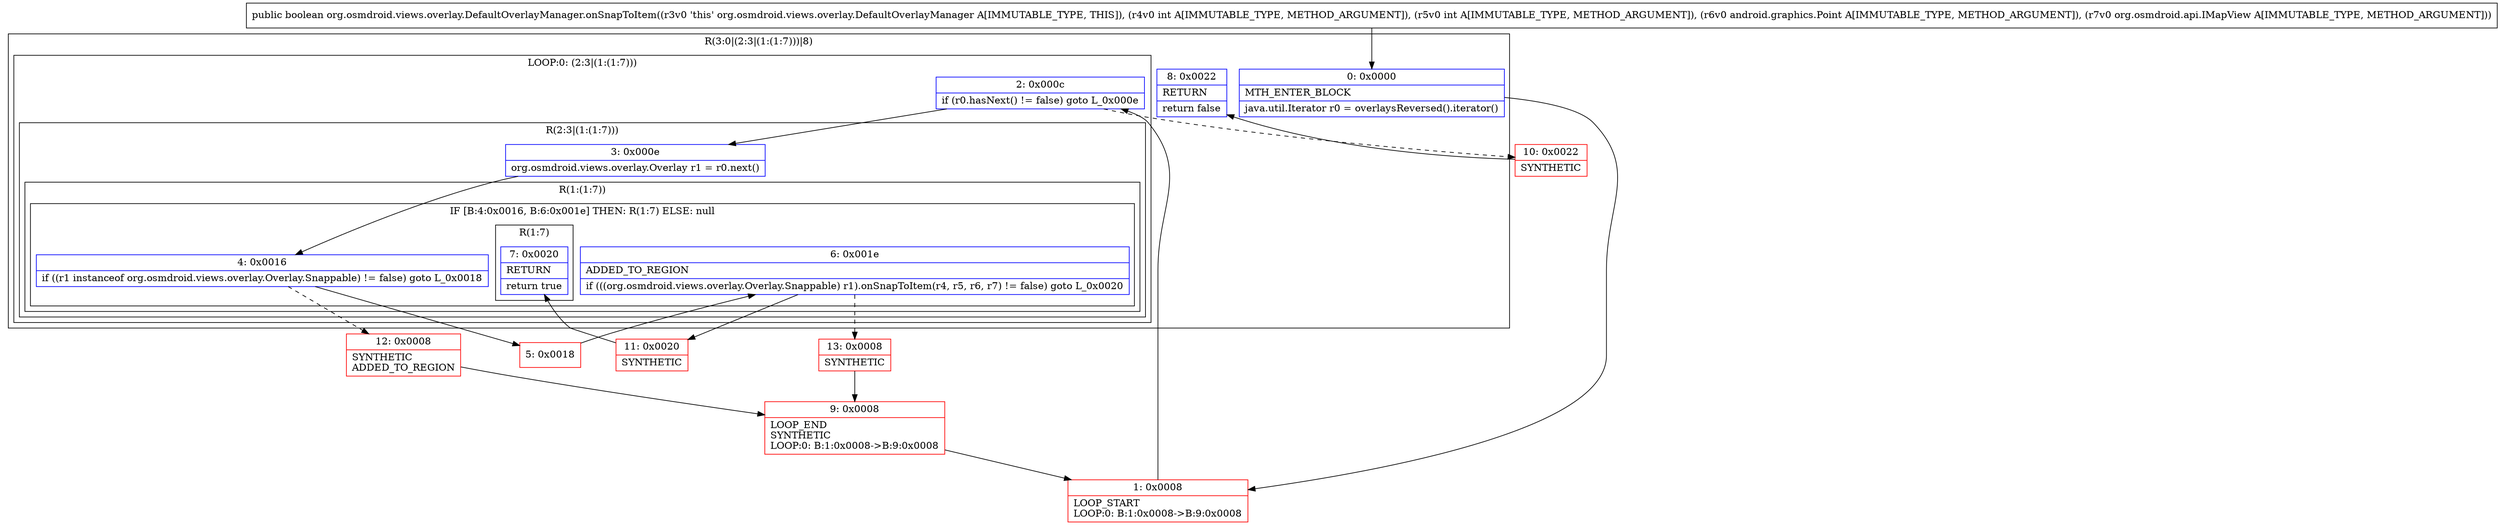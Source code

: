 digraph "CFG fororg.osmdroid.views.overlay.DefaultOverlayManager.onSnapToItem(IILandroid\/graphics\/Point;Lorg\/osmdroid\/api\/IMapView;)Z" {
subgraph cluster_Region_581109728 {
label = "R(3:0|(2:3|(1:(1:7)))|8)";
node [shape=record,color=blue];
Node_0 [shape=record,label="{0\:\ 0x0000|MTH_ENTER_BLOCK\l|java.util.Iterator r0 = overlaysReversed().iterator()\l}"];
subgraph cluster_LoopRegion_781474031 {
label = "LOOP:0: (2:3|(1:(1:7)))";
node [shape=record,color=blue];
Node_2 [shape=record,label="{2\:\ 0x000c|if (r0.hasNext() != false) goto L_0x000e\l}"];
subgraph cluster_Region_1105642893 {
label = "R(2:3|(1:(1:7)))";
node [shape=record,color=blue];
Node_3 [shape=record,label="{3\:\ 0x000e|org.osmdroid.views.overlay.Overlay r1 = r0.next()\l}"];
subgraph cluster_Region_271396662 {
label = "R(1:(1:7))";
node [shape=record,color=blue];
subgraph cluster_IfRegion_713795284 {
label = "IF [B:4:0x0016, B:6:0x001e] THEN: R(1:7) ELSE: null";
node [shape=record,color=blue];
Node_4 [shape=record,label="{4\:\ 0x0016|if ((r1 instanceof org.osmdroid.views.overlay.Overlay.Snappable) != false) goto L_0x0018\l}"];
Node_6 [shape=record,label="{6\:\ 0x001e|ADDED_TO_REGION\l|if (((org.osmdroid.views.overlay.Overlay.Snappable) r1).onSnapToItem(r4, r5, r6, r7) != false) goto L_0x0020\l}"];
subgraph cluster_Region_643088458 {
label = "R(1:7)";
node [shape=record,color=blue];
Node_7 [shape=record,label="{7\:\ 0x0020|RETURN\l|return true\l}"];
}
}
}
}
}
Node_8 [shape=record,label="{8\:\ 0x0022|RETURN\l|return false\l}"];
}
Node_1 [shape=record,color=red,label="{1\:\ 0x0008|LOOP_START\lLOOP:0: B:1:0x0008\-\>B:9:0x0008\l}"];
Node_5 [shape=record,color=red,label="{5\:\ 0x0018}"];
Node_9 [shape=record,color=red,label="{9\:\ 0x0008|LOOP_END\lSYNTHETIC\lLOOP:0: B:1:0x0008\-\>B:9:0x0008\l}"];
Node_10 [shape=record,color=red,label="{10\:\ 0x0022|SYNTHETIC\l}"];
Node_11 [shape=record,color=red,label="{11\:\ 0x0020|SYNTHETIC\l}"];
Node_12 [shape=record,color=red,label="{12\:\ 0x0008|SYNTHETIC\lADDED_TO_REGION\l}"];
Node_13 [shape=record,color=red,label="{13\:\ 0x0008|SYNTHETIC\l}"];
MethodNode[shape=record,label="{public boolean org.osmdroid.views.overlay.DefaultOverlayManager.onSnapToItem((r3v0 'this' org.osmdroid.views.overlay.DefaultOverlayManager A[IMMUTABLE_TYPE, THIS]), (r4v0 int A[IMMUTABLE_TYPE, METHOD_ARGUMENT]), (r5v0 int A[IMMUTABLE_TYPE, METHOD_ARGUMENT]), (r6v0 android.graphics.Point A[IMMUTABLE_TYPE, METHOD_ARGUMENT]), (r7v0 org.osmdroid.api.IMapView A[IMMUTABLE_TYPE, METHOD_ARGUMENT])) }"];
MethodNode -> Node_0;
Node_0 -> Node_1;
Node_2 -> Node_3;
Node_2 -> Node_10[style=dashed];
Node_3 -> Node_4;
Node_4 -> Node_5;
Node_4 -> Node_12[style=dashed];
Node_6 -> Node_11;
Node_6 -> Node_13[style=dashed];
Node_1 -> Node_2;
Node_5 -> Node_6;
Node_9 -> Node_1;
Node_10 -> Node_8;
Node_11 -> Node_7;
Node_12 -> Node_9;
Node_13 -> Node_9;
}

